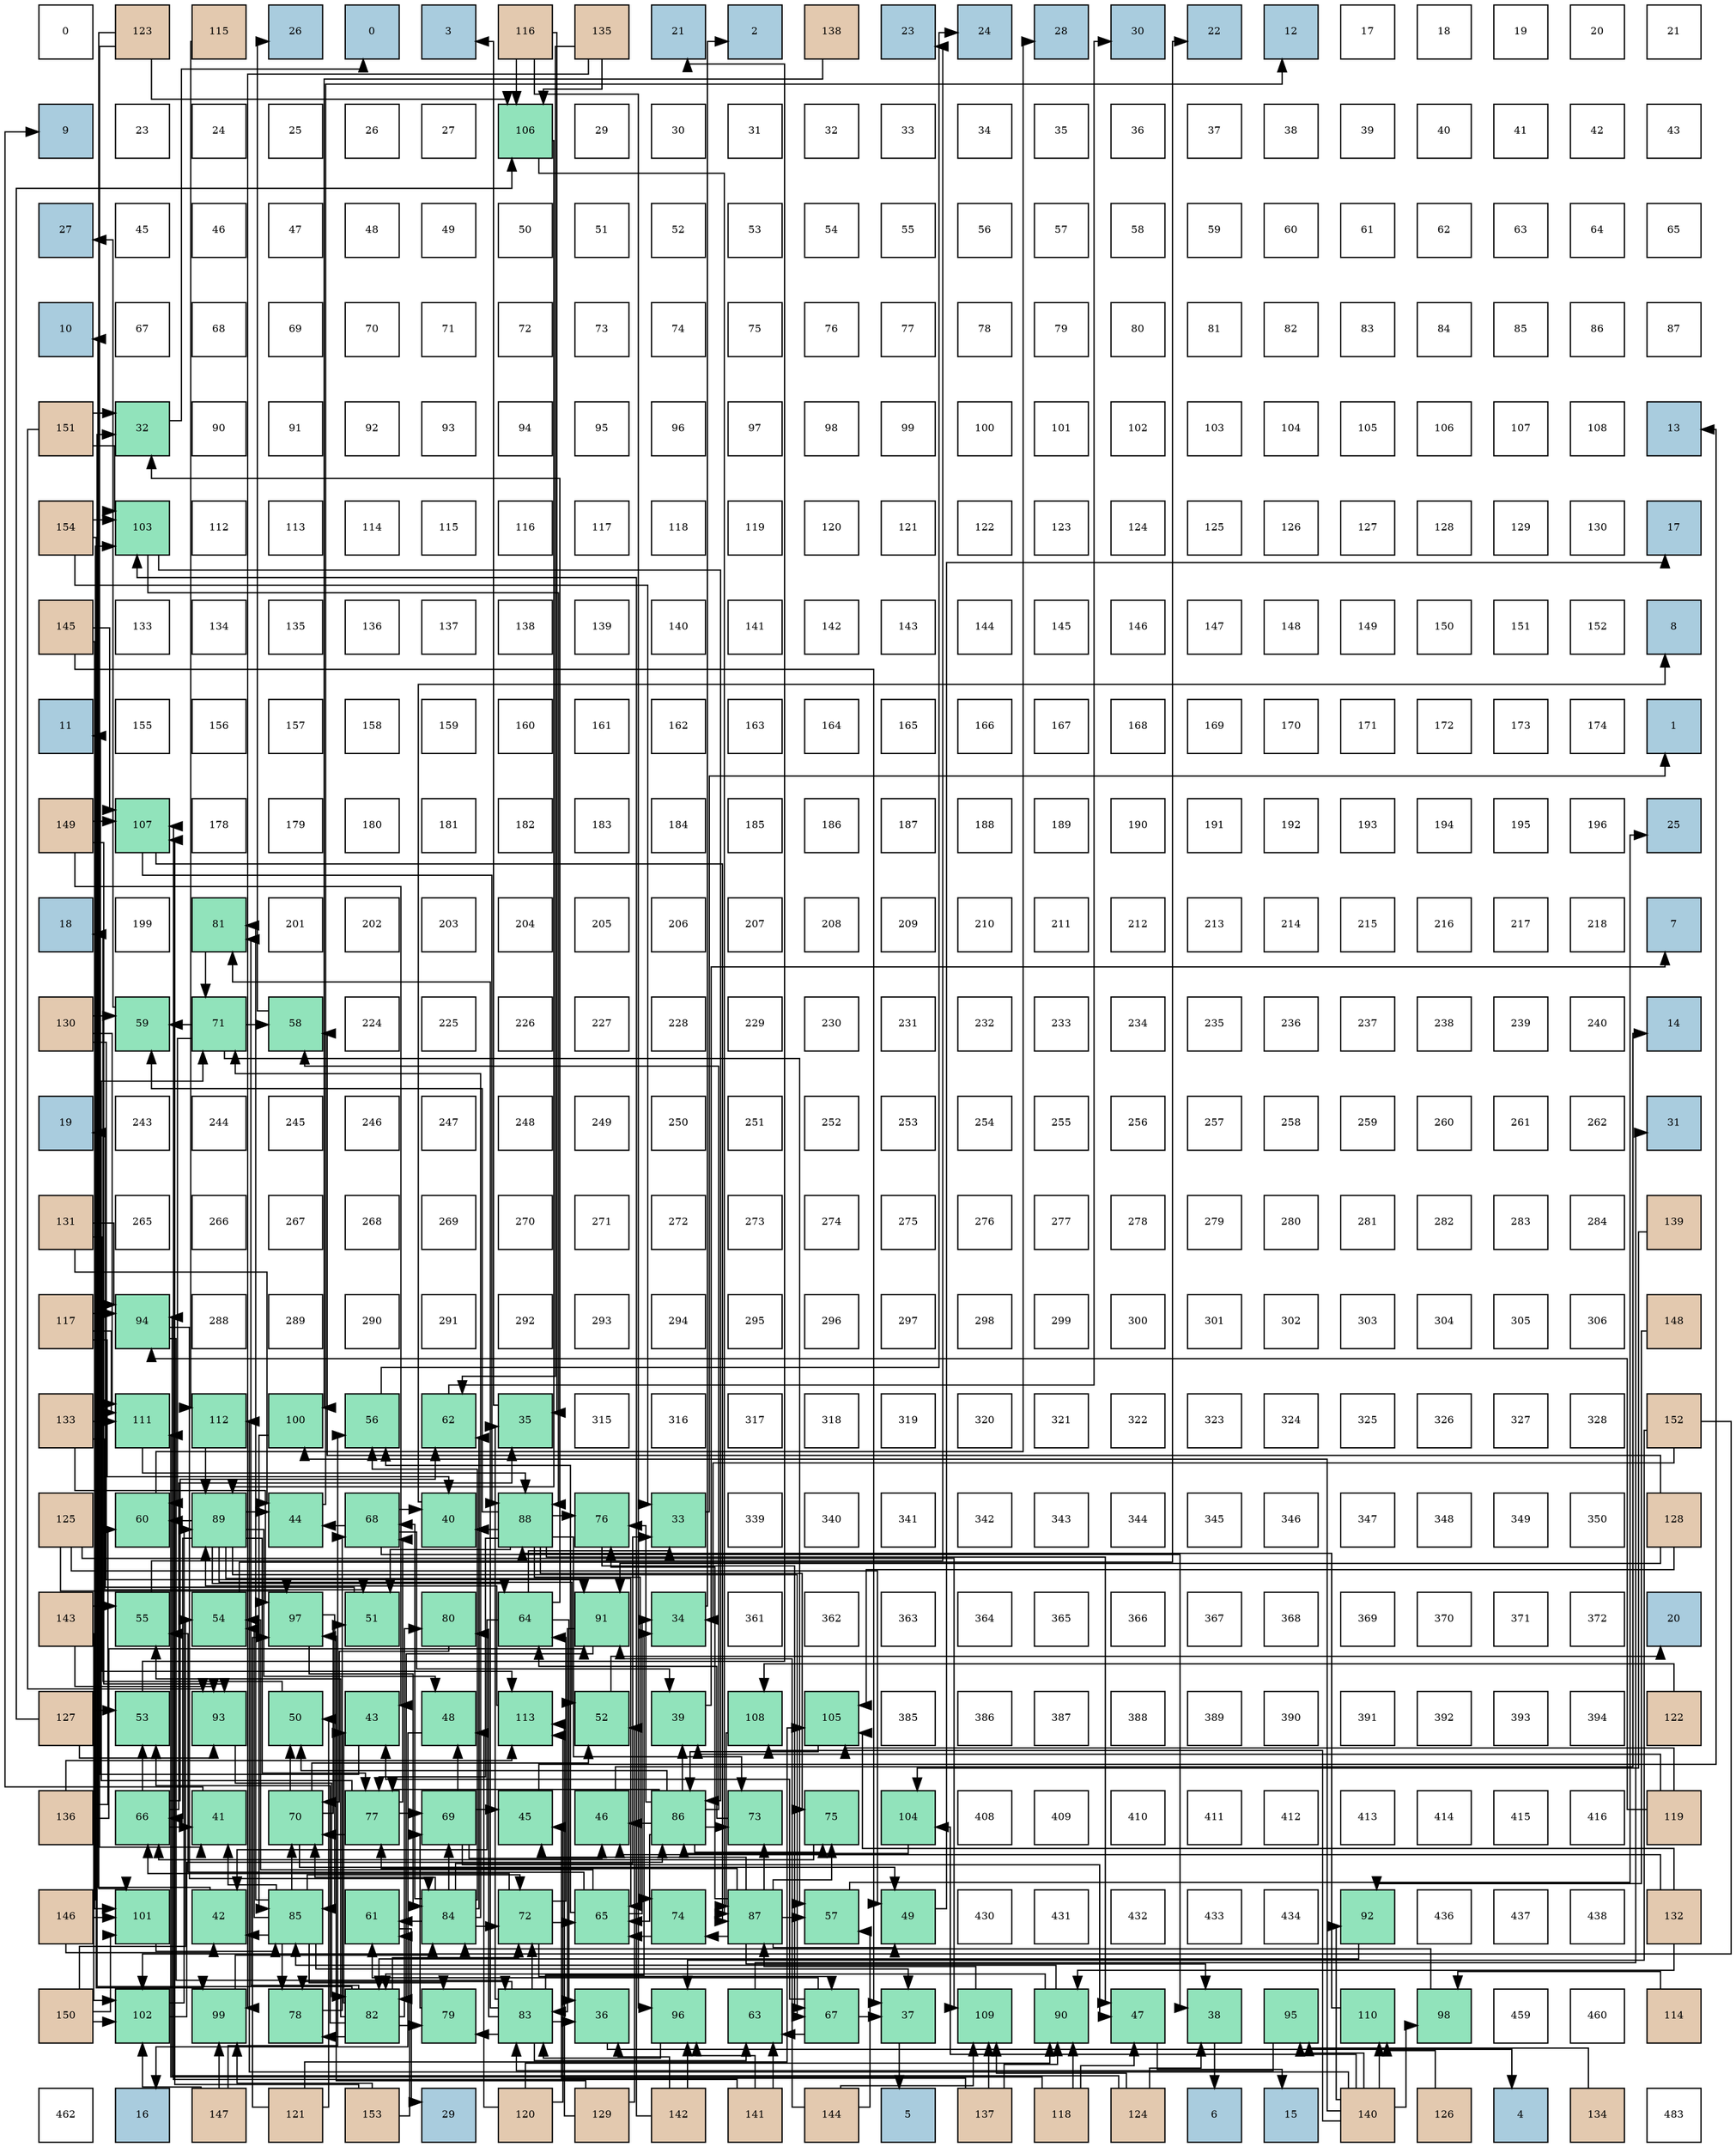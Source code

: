 digraph layout{
 rankdir=TB;
 splines=ortho;
 node [style=filled shape=square fixedsize=true width=0.6];
0[label="0", fontsize=8, fillcolor="#ffffff"];
1[label="123", fontsize=8, fillcolor="#e3c9af"];
2[label="115", fontsize=8, fillcolor="#e3c9af"];
3[label="26", fontsize=8, fillcolor="#a9ccde"];
4[label="0", fontsize=8, fillcolor="#a9ccde"];
5[label="3", fontsize=8, fillcolor="#a9ccde"];
6[label="116", fontsize=8, fillcolor="#e3c9af"];
7[label="135", fontsize=8, fillcolor="#e3c9af"];
8[label="21", fontsize=8, fillcolor="#a9ccde"];
9[label="2", fontsize=8, fillcolor="#a9ccde"];
10[label="138", fontsize=8, fillcolor="#e3c9af"];
11[label="23", fontsize=8, fillcolor="#a9ccde"];
12[label="24", fontsize=8, fillcolor="#a9ccde"];
13[label="28", fontsize=8, fillcolor="#a9ccde"];
14[label="30", fontsize=8, fillcolor="#a9ccde"];
15[label="22", fontsize=8, fillcolor="#a9ccde"];
16[label="12", fontsize=8, fillcolor="#a9ccde"];
17[label="17", fontsize=8, fillcolor="#ffffff"];
18[label="18", fontsize=8, fillcolor="#ffffff"];
19[label="19", fontsize=8, fillcolor="#ffffff"];
20[label="20", fontsize=8, fillcolor="#ffffff"];
21[label="21", fontsize=8, fillcolor="#ffffff"];
22[label="9", fontsize=8, fillcolor="#a9ccde"];
23[label="23", fontsize=8, fillcolor="#ffffff"];
24[label="24", fontsize=8, fillcolor="#ffffff"];
25[label="25", fontsize=8, fillcolor="#ffffff"];
26[label="26", fontsize=8, fillcolor="#ffffff"];
27[label="27", fontsize=8, fillcolor="#ffffff"];
28[label="106", fontsize=8, fillcolor="#91e3bb"];
29[label="29", fontsize=8, fillcolor="#ffffff"];
30[label="30", fontsize=8, fillcolor="#ffffff"];
31[label="31", fontsize=8, fillcolor="#ffffff"];
32[label="32", fontsize=8, fillcolor="#ffffff"];
33[label="33", fontsize=8, fillcolor="#ffffff"];
34[label="34", fontsize=8, fillcolor="#ffffff"];
35[label="35", fontsize=8, fillcolor="#ffffff"];
36[label="36", fontsize=8, fillcolor="#ffffff"];
37[label="37", fontsize=8, fillcolor="#ffffff"];
38[label="38", fontsize=8, fillcolor="#ffffff"];
39[label="39", fontsize=8, fillcolor="#ffffff"];
40[label="40", fontsize=8, fillcolor="#ffffff"];
41[label="41", fontsize=8, fillcolor="#ffffff"];
42[label="42", fontsize=8, fillcolor="#ffffff"];
43[label="43", fontsize=8, fillcolor="#ffffff"];
44[label="27", fontsize=8, fillcolor="#a9ccde"];
45[label="45", fontsize=8, fillcolor="#ffffff"];
46[label="46", fontsize=8, fillcolor="#ffffff"];
47[label="47", fontsize=8, fillcolor="#ffffff"];
48[label="48", fontsize=8, fillcolor="#ffffff"];
49[label="49", fontsize=8, fillcolor="#ffffff"];
50[label="50", fontsize=8, fillcolor="#ffffff"];
51[label="51", fontsize=8, fillcolor="#ffffff"];
52[label="52", fontsize=8, fillcolor="#ffffff"];
53[label="53", fontsize=8, fillcolor="#ffffff"];
54[label="54", fontsize=8, fillcolor="#ffffff"];
55[label="55", fontsize=8, fillcolor="#ffffff"];
56[label="56", fontsize=8, fillcolor="#ffffff"];
57[label="57", fontsize=8, fillcolor="#ffffff"];
58[label="58", fontsize=8, fillcolor="#ffffff"];
59[label="59", fontsize=8, fillcolor="#ffffff"];
60[label="60", fontsize=8, fillcolor="#ffffff"];
61[label="61", fontsize=8, fillcolor="#ffffff"];
62[label="62", fontsize=8, fillcolor="#ffffff"];
63[label="63", fontsize=8, fillcolor="#ffffff"];
64[label="64", fontsize=8, fillcolor="#ffffff"];
65[label="65", fontsize=8, fillcolor="#ffffff"];
66[label="10", fontsize=8, fillcolor="#a9ccde"];
67[label="67", fontsize=8, fillcolor="#ffffff"];
68[label="68", fontsize=8, fillcolor="#ffffff"];
69[label="69", fontsize=8, fillcolor="#ffffff"];
70[label="70", fontsize=8, fillcolor="#ffffff"];
71[label="71", fontsize=8, fillcolor="#ffffff"];
72[label="72", fontsize=8, fillcolor="#ffffff"];
73[label="73", fontsize=8, fillcolor="#ffffff"];
74[label="74", fontsize=8, fillcolor="#ffffff"];
75[label="75", fontsize=8, fillcolor="#ffffff"];
76[label="76", fontsize=8, fillcolor="#ffffff"];
77[label="77", fontsize=8, fillcolor="#ffffff"];
78[label="78", fontsize=8, fillcolor="#ffffff"];
79[label="79", fontsize=8, fillcolor="#ffffff"];
80[label="80", fontsize=8, fillcolor="#ffffff"];
81[label="81", fontsize=8, fillcolor="#ffffff"];
82[label="82", fontsize=8, fillcolor="#ffffff"];
83[label="83", fontsize=8, fillcolor="#ffffff"];
84[label="84", fontsize=8, fillcolor="#ffffff"];
85[label="85", fontsize=8, fillcolor="#ffffff"];
86[label="86", fontsize=8, fillcolor="#ffffff"];
87[label="87", fontsize=8, fillcolor="#ffffff"];
88[label="151", fontsize=8, fillcolor="#e3c9af"];
89[label="32", fontsize=8, fillcolor="#91e3bb"];
90[label="90", fontsize=8, fillcolor="#ffffff"];
91[label="91", fontsize=8, fillcolor="#ffffff"];
92[label="92", fontsize=8, fillcolor="#ffffff"];
93[label="93", fontsize=8, fillcolor="#ffffff"];
94[label="94", fontsize=8, fillcolor="#ffffff"];
95[label="95", fontsize=8, fillcolor="#ffffff"];
96[label="96", fontsize=8, fillcolor="#ffffff"];
97[label="97", fontsize=8, fillcolor="#ffffff"];
98[label="98", fontsize=8, fillcolor="#ffffff"];
99[label="99", fontsize=8, fillcolor="#ffffff"];
100[label="100", fontsize=8, fillcolor="#ffffff"];
101[label="101", fontsize=8, fillcolor="#ffffff"];
102[label="102", fontsize=8, fillcolor="#ffffff"];
103[label="103", fontsize=8, fillcolor="#ffffff"];
104[label="104", fontsize=8, fillcolor="#ffffff"];
105[label="105", fontsize=8, fillcolor="#ffffff"];
106[label="106", fontsize=8, fillcolor="#ffffff"];
107[label="107", fontsize=8, fillcolor="#ffffff"];
108[label="108", fontsize=8, fillcolor="#ffffff"];
109[label="13", fontsize=8, fillcolor="#a9ccde"];
110[label="154", fontsize=8, fillcolor="#e3c9af"];
111[label="103", fontsize=8, fillcolor="#91e3bb"];
112[label="112", fontsize=8, fillcolor="#ffffff"];
113[label="113", fontsize=8, fillcolor="#ffffff"];
114[label="114", fontsize=8, fillcolor="#ffffff"];
115[label="115", fontsize=8, fillcolor="#ffffff"];
116[label="116", fontsize=8, fillcolor="#ffffff"];
117[label="117", fontsize=8, fillcolor="#ffffff"];
118[label="118", fontsize=8, fillcolor="#ffffff"];
119[label="119", fontsize=8, fillcolor="#ffffff"];
120[label="120", fontsize=8, fillcolor="#ffffff"];
121[label="121", fontsize=8, fillcolor="#ffffff"];
122[label="122", fontsize=8, fillcolor="#ffffff"];
123[label="123", fontsize=8, fillcolor="#ffffff"];
124[label="124", fontsize=8, fillcolor="#ffffff"];
125[label="125", fontsize=8, fillcolor="#ffffff"];
126[label="126", fontsize=8, fillcolor="#ffffff"];
127[label="127", fontsize=8, fillcolor="#ffffff"];
128[label="128", fontsize=8, fillcolor="#ffffff"];
129[label="129", fontsize=8, fillcolor="#ffffff"];
130[label="130", fontsize=8, fillcolor="#ffffff"];
131[label="17", fontsize=8, fillcolor="#a9ccde"];
132[label="145", fontsize=8, fillcolor="#e3c9af"];
133[label="133", fontsize=8, fillcolor="#ffffff"];
134[label="134", fontsize=8, fillcolor="#ffffff"];
135[label="135", fontsize=8, fillcolor="#ffffff"];
136[label="136", fontsize=8, fillcolor="#ffffff"];
137[label="137", fontsize=8, fillcolor="#ffffff"];
138[label="138", fontsize=8, fillcolor="#ffffff"];
139[label="139", fontsize=8, fillcolor="#ffffff"];
140[label="140", fontsize=8, fillcolor="#ffffff"];
141[label="141", fontsize=8, fillcolor="#ffffff"];
142[label="142", fontsize=8, fillcolor="#ffffff"];
143[label="143", fontsize=8, fillcolor="#ffffff"];
144[label="144", fontsize=8, fillcolor="#ffffff"];
145[label="145", fontsize=8, fillcolor="#ffffff"];
146[label="146", fontsize=8, fillcolor="#ffffff"];
147[label="147", fontsize=8, fillcolor="#ffffff"];
148[label="148", fontsize=8, fillcolor="#ffffff"];
149[label="149", fontsize=8, fillcolor="#ffffff"];
150[label="150", fontsize=8, fillcolor="#ffffff"];
151[label="151", fontsize=8, fillcolor="#ffffff"];
152[label="152", fontsize=8, fillcolor="#ffffff"];
153[label="8", fontsize=8, fillcolor="#a9ccde"];
154[label="11", fontsize=8, fillcolor="#a9ccde"];
155[label="155", fontsize=8, fillcolor="#ffffff"];
156[label="156", fontsize=8, fillcolor="#ffffff"];
157[label="157", fontsize=8, fillcolor="#ffffff"];
158[label="158", fontsize=8, fillcolor="#ffffff"];
159[label="159", fontsize=8, fillcolor="#ffffff"];
160[label="160", fontsize=8, fillcolor="#ffffff"];
161[label="161", fontsize=8, fillcolor="#ffffff"];
162[label="162", fontsize=8, fillcolor="#ffffff"];
163[label="163", fontsize=8, fillcolor="#ffffff"];
164[label="164", fontsize=8, fillcolor="#ffffff"];
165[label="165", fontsize=8, fillcolor="#ffffff"];
166[label="166", fontsize=8, fillcolor="#ffffff"];
167[label="167", fontsize=8, fillcolor="#ffffff"];
168[label="168", fontsize=8, fillcolor="#ffffff"];
169[label="169", fontsize=8, fillcolor="#ffffff"];
170[label="170", fontsize=8, fillcolor="#ffffff"];
171[label="171", fontsize=8, fillcolor="#ffffff"];
172[label="172", fontsize=8, fillcolor="#ffffff"];
173[label="173", fontsize=8, fillcolor="#ffffff"];
174[label="174", fontsize=8, fillcolor="#ffffff"];
175[label="1", fontsize=8, fillcolor="#a9ccde"];
176[label="149", fontsize=8, fillcolor="#e3c9af"];
177[label="107", fontsize=8, fillcolor="#91e3bb"];
178[label="178", fontsize=8, fillcolor="#ffffff"];
179[label="179", fontsize=8, fillcolor="#ffffff"];
180[label="180", fontsize=8, fillcolor="#ffffff"];
181[label="181", fontsize=8, fillcolor="#ffffff"];
182[label="182", fontsize=8, fillcolor="#ffffff"];
183[label="183", fontsize=8, fillcolor="#ffffff"];
184[label="184", fontsize=8, fillcolor="#ffffff"];
185[label="185", fontsize=8, fillcolor="#ffffff"];
186[label="186", fontsize=8, fillcolor="#ffffff"];
187[label="187", fontsize=8, fillcolor="#ffffff"];
188[label="188", fontsize=8, fillcolor="#ffffff"];
189[label="189", fontsize=8, fillcolor="#ffffff"];
190[label="190", fontsize=8, fillcolor="#ffffff"];
191[label="191", fontsize=8, fillcolor="#ffffff"];
192[label="192", fontsize=8, fillcolor="#ffffff"];
193[label="193", fontsize=8, fillcolor="#ffffff"];
194[label="194", fontsize=8, fillcolor="#ffffff"];
195[label="195", fontsize=8, fillcolor="#ffffff"];
196[label="196", fontsize=8, fillcolor="#ffffff"];
197[label="25", fontsize=8, fillcolor="#a9ccde"];
198[label="18", fontsize=8, fillcolor="#a9ccde"];
199[label="199", fontsize=8, fillcolor="#ffffff"];
200[label="81", fontsize=8, fillcolor="#91e3bb"];
201[label="201", fontsize=8, fillcolor="#ffffff"];
202[label="202", fontsize=8, fillcolor="#ffffff"];
203[label="203", fontsize=8, fillcolor="#ffffff"];
204[label="204", fontsize=8, fillcolor="#ffffff"];
205[label="205", fontsize=8, fillcolor="#ffffff"];
206[label="206", fontsize=8, fillcolor="#ffffff"];
207[label="207", fontsize=8, fillcolor="#ffffff"];
208[label="208", fontsize=8, fillcolor="#ffffff"];
209[label="209", fontsize=8, fillcolor="#ffffff"];
210[label="210", fontsize=8, fillcolor="#ffffff"];
211[label="211", fontsize=8, fillcolor="#ffffff"];
212[label="212", fontsize=8, fillcolor="#ffffff"];
213[label="213", fontsize=8, fillcolor="#ffffff"];
214[label="214", fontsize=8, fillcolor="#ffffff"];
215[label="215", fontsize=8, fillcolor="#ffffff"];
216[label="216", fontsize=8, fillcolor="#ffffff"];
217[label="217", fontsize=8, fillcolor="#ffffff"];
218[label="218", fontsize=8, fillcolor="#ffffff"];
219[label="7", fontsize=8, fillcolor="#a9ccde"];
220[label="130", fontsize=8, fillcolor="#e3c9af"];
221[label="59", fontsize=8, fillcolor="#91e3bb"];
222[label="71", fontsize=8, fillcolor="#91e3bb"];
223[label="58", fontsize=8, fillcolor="#91e3bb"];
224[label="224", fontsize=8, fillcolor="#ffffff"];
225[label="225", fontsize=8, fillcolor="#ffffff"];
226[label="226", fontsize=8, fillcolor="#ffffff"];
227[label="227", fontsize=8, fillcolor="#ffffff"];
228[label="228", fontsize=8, fillcolor="#ffffff"];
229[label="229", fontsize=8, fillcolor="#ffffff"];
230[label="230", fontsize=8, fillcolor="#ffffff"];
231[label="231", fontsize=8, fillcolor="#ffffff"];
232[label="232", fontsize=8, fillcolor="#ffffff"];
233[label="233", fontsize=8, fillcolor="#ffffff"];
234[label="234", fontsize=8, fillcolor="#ffffff"];
235[label="235", fontsize=8, fillcolor="#ffffff"];
236[label="236", fontsize=8, fillcolor="#ffffff"];
237[label="237", fontsize=8, fillcolor="#ffffff"];
238[label="238", fontsize=8, fillcolor="#ffffff"];
239[label="239", fontsize=8, fillcolor="#ffffff"];
240[label="240", fontsize=8, fillcolor="#ffffff"];
241[label="14", fontsize=8, fillcolor="#a9ccde"];
242[label="19", fontsize=8, fillcolor="#a9ccde"];
243[label="243", fontsize=8, fillcolor="#ffffff"];
244[label="244", fontsize=8, fillcolor="#ffffff"];
245[label="245", fontsize=8, fillcolor="#ffffff"];
246[label="246", fontsize=8, fillcolor="#ffffff"];
247[label="247", fontsize=8, fillcolor="#ffffff"];
248[label="248", fontsize=8, fillcolor="#ffffff"];
249[label="249", fontsize=8, fillcolor="#ffffff"];
250[label="250", fontsize=8, fillcolor="#ffffff"];
251[label="251", fontsize=8, fillcolor="#ffffff"];
252[label="252", fontsize=8, fillcolor="#ffffff"];
253[label="253", fontsize=8, fillcolor="#ffffff"];
254[label="254", fontsize=8, fillcolor="#ffffff"];
255[label="255", fontsize=8, fillcolor="#ffffff"];
256[label="256", fontsize=8, fillcolor="#ffffff"];
257[label="257", fontsize=8, fillcolor="#ffffff"];
258[label="258", fontsize=8, fillcolor="#ffffff"];
259[label="259", fontsize=8, fillcolor="#ffffff"];
260[label="260", fontsize=8, fillcolor="#ffffff"];
261[label="261", fontsize=8, fillcolor="#ffffff"];
262[label="262", fontsize=8, fillcolor="#ffffff"];
263[label="31", fontsize=8, fillcolor="#a9ccde"];
264[label="131", fontsize=8, fillcolor="#e3c9af"];
265[label="265", fontsize=8, fillcolor="#ffffff"];
266[label="266", fontsize=8, fillcolor="#ffffff"];
267[label="267", fontsize=8, fillcolor="#ffffff"];
268[label="268", fontsize=8, fillcolor="#ffffff"];
269[label="269", fontsize=8, fillcolor="#ffffff"];
270[label="270", fontsize=8, fillcolor="#ffffff"];
271[label="271", fontsize=8, fillcolor="#ffffff"];
272[label="272", fontsize=8, fillcolor="#ffffff"];
273[label="273", fontsize=8, fillcolor="#ffffff"];
274[label="274", fontsize=8, fillcolor="#ffffff"];
275[label="275", fontsize=8, fillcolor="#ffffff"];
276[label="276", fontsize=8, fillcolor="#ffffff"];
277[label="277", fontsize=8, fillcolor="#ffffff"];
278[label="278", fontsize=8, fillcolor="#ffffff"];
279[label="279", fontsize=8, fillcolor="#ffffff"];
280[label="280", fontsize=8, fillcolor="#ffffff"];
281[label="281", fontsize=8, fillcolor="#ffffff"];
282[label="282", fontsize=8, fillcolor="#ffffff"];
283[label="283", fontsize=8, fillcolor="#ffffff"];
284[label="284", fontsize=8, fillcolor="#ffffff"];
285[label="139", fontsize=8, fillcolor="#e3c9af"];
286[label="117", fontsize=8, fillcolor="#e3c9af"];
287[label="94", fontsize=8, fillcolor="#91e3bb"];
288[label="288", fontsize=8, fillcolor="#ffffff"];
289[label="289", fontsize=8, fillcolor="#ffffff"];
290[label="290", fontsize=8, fillcolor="#ffffff"];
291[label="291", fontsize=8, fillcolor="#ffffff"];
292[label="292", fontsize=8, fillcolor="#ffffff"];
293[label="293", fontsize=8, fillcolor="#ffffff"];
294[label="294", fontsize=8, fillcolor="#ffffff"];
295[label="295", fontsize=8, fillcolor="#ffffff"];
296[label="296", fontsize=8, fillcolor="#ffffff"];
297[label="297", fontsize=8, fillcolor="#ffffff"];
298[label="298", fontsize=8, fillcolor="#ffffff"];
299[label="299", fontsize=8, fillcolor="#ffffff"];
300[label="300", fontsize=8, fillcolor="#ffffff"];
301[label="301", fontsize=8, fillcolor="#ffffff"];
302[label="302", fontsize=8, fillcolor="#ffffff"];
303[label="303", fontsize=8, fillcolor="#ffffff"];
304[label="304", fontsize=8, fillcolor="#ffffff"];
305[label="305", fontsize=8, fillcolor="#ffffff"];
306[label="306", fontsize=8, fillcolor="#ffffff"];
307[label="148", fontsize=8, fillcolor="#e3c9af"];
308[label="133", fontsize=8, fillcolor="#e3c9af"];
309[label="111", fontsize=8, fillcolor="#91e3bb"];
310[label="112", fontsize=8, fillcolor="#91e3bb"];
311[label="100", fontsize=8, fillcolor="#91e3bb"];
312[label="56", fontsize=8, fillcolor="#91e3bb"];
313[label="62", fontsize=8, fillcolor="#91e3bb"];
314[label="35", fontsize=8, fillcolor="#91e3bb"];
315[label="315", fontsize=8, fillcolor="#ffffff"];
316[label="316", fontsize=8, fillcolor="#ffffff"];
317[label="317", fontsize=8, fillcolor="#ffffff"];
318[label="318", fontsize=8, fillcolor="#ffffff"];
319[label="319", fontsize=8, fillcolor="#ffffff"];
320[label="320", fontsize=8, fillcolor="#ffffff"];
321[label="321", fontsize=8, fillcolor="#ffffff"];
322[label="322", fontsize=8, fillcolor="#ffffff"];
323[label="323", fontsize=8, fillcolor="#ffffff"];
324[label="324", fontsize=8, fillcolor="#ffffff"];
325[label="325", fontsize=8, fillcolor="#ffffff"];
326[label="326", fontsize=8, fillcolor="#ffffff"];
327[label="327", fontsize=8, fillcolor="#ffffff"];
328[label="328", fontsize=8, fillcolor="#ffffff"];
329[label="152", fontsize=8, fillcolor="#e3c9af"];
330[label="125", fontsize=8, fillcolor="#e3c9af"];
331[label="60", fontsize=8, fillcolor="#91e3bb"];
332[label="89", fontsize=8, fillcolor="#91e3bb"];
333[label="44", fontsize=8, fillcolor="#91e3bb"];
334[label="68", fontsize=8, fillcolor="#91e3bb"];
335[label="40", fontsize=8, fillcolor="#91e3bb"];
336[label="88", fontsize=8, fillcolor="#91e3bb"];
337[label="76", fontsize=8, fillcolor="#91e3bb"];
338[label="33", fontsize=8, fillcolor="#91e3bb"];
339[label="339", fontsize=8, fillcolor="#ffffff"];
340[label="340", fontsize=8, fillcolor="#ffffff"];
341[label="341", fontsize=8, fillcolor="#ffffff"];
342[label="342", fontsize=8, fillcolor="#ffffff"];
343[label="343", fontsize=8, fillcolor="#ffffff"];
344[label="344", fontsize=8, fillcolor="#ffffff"];
345[label="345", fontsize=8, fillcolor="#ffffff"];
346[label="346", fontsize=8, fillcolor="#ffffff"];
347[label="347", fontsize=8, fillcolor="#ffffff"];
348[label="348", fontsize=8, fillcolor="#ffffff"];
349[label="349", fontsize=8, fillcolor="#ffffff"];
350[label="350", fontsize=8, fillcolor="#ffffff"];
351[label="128", fontsize=8, fillcolor="#e3c9af"];
352[label="143", fontsize=8, fillcolor="#e3c9af"];
353[label="55", fontsize=8, fillcolor="#91e3bb"];
354[label="54", fontsize=8, fillcolor="#91e3bb"];
355[label="97", fontsize=8, fillcolor="#91e3bb"];
356[label="51", fontsize=8, fillcolor="#91e3bb"];
357[label="80", fontsize=8, fillcolor="#91e3bb"];
358[label="64", fontsize=8, fillcolor="#91e3bb"];
359[label="91", fontsize=8, fillcolor="#91e3bb"];
360[label="34", fontsize=8, fillcolor="#91e3bb"];
361[label="361", fontsize=8, fillcolor="#ffffff"];
362[label="362", fontsize=8, fillcolor="#ffffff"];
363[label="363", fontsize=8, fillcolor="#ffffff"];
364[label="364", fontsize=8, fillcolor="#ffffff"];
365[label="365", fontsize=8, fillcolor="#ffffff"];
366[label="366", fontsize=8, fillcolor="#ffffff"];
367[label="367", fontsize=8, fillcolor="#ffffff"];
368[label="368", fontsize=8, fillcolor="#ffffff"];
369[label="369", fontsize=8, fillcolor="#ffffff"];
370[label="370", fontsize=8, fillcolor="#ffffff"];
371[label="371", fontsize=8, fillcolor="#ffffff"];
372[label="372", fontsize=8, fillcolor="#ffffff"];
373[label="20", fontsize=8, fillcolor="#a9ccde"];
374[label="127", fontsize=8, fillcolor="#e3c9af"];
375[label="53", fontsize=8, fillcolor="#91e3bb"];
376[label="93", fontsize=8, fillcolor="#91e3bb"];
377[label="50", fontsize=8, fillcolor="#91e3bb"];
378[label="43", fontsize=8, fillcolor="#91e3bb"];
379[label="48", fontsize=8, fillcolor="#91e3bb"];
380[label="113", fontsize=8, fillcolor="#91e3bb"];
381[label="52", fontsize=8, fillcolor="#91e3bb"];
382[label="39", fontsize=8, fillcolor="#91e3bb"];
383[label="108", fontsize=8, fillcolor="#91e3bb"];
384[label="105", fontsize=8, fillcolor="#91e3bb"];
385[label="385", fontsize=8, fillcolor="#ffffff"];
386[label="386", fontsize=8, fillcolor="#ffffff"];
387[label="387", fontsize=8, fillcolor="#ffffff"];
388[label="388", fontsize=8, fillcolor="#ffffff"];
389[label="389", fontsize=8, fillcolor="#ffffff"];
390[label="390", fontsize=8, fillcolor="#ffffff"];
391[label="391", fontsize=8, fillcolor="#ffffff"];
392[label="392", fontsize=8, fillcolor="#ffffff"];
393[label="393", fontsize=8, fillcolor="#ffffff"];
394[label="394", fontsize=8, fillcolor="#ffffff"];
395[label="122", fontsize=8, fillcolor="#e3c9af"];
396[label="136", fontsize=8, fillcolor="#e3c9af"];
397[label="66", fontsize=8, fillcolor="#91e3bb"];
398[label="41", fontsize=8, fillcolor="#91e3bb"];
399[label="70", fontsize=8, fillcolor="#91e3bb"];
400[label="77", fontsize=8, fillcolor="#91e3bb"];
401[label="69", fontsize=8, fillcolor="#91e3bb"];
402[label="45", fontsize=8, fillcolor="#91e3bb"];
403[label="46", fontsize=8, fillcolor="#91e3bb"];
404[label="86", fontsize=8, fillcolor="#91e3bb"];
405[label="73", fontsize=8, fillcolor="#91e3bb"];
406[label="75", fontsize=8, fillcolor="#91e3bb"];
407[label="104", fontsize=8, fillcolor="#91e3bb"];
408[label="408", fontsize=8, fillcolor="#ffffff"];
409[label="409", fontsize=8, fillcolor="#ffffff"];
410[label="410", fontsize=8, fillcolor="#ffffff"];
411[label="411", fontsize=8, fillcolor="#ffffff"];
412[label="412", fontsize=8, fillcolor="#ffffff"];
413[label="413", fontsize=8, fillcolor="#ffffff"];
414[label="414", fontsize=8, fillcolor="#ffffff"];
415[label="415", fontsize=8, fillcolor="#ffffff"];
416[label="416", fontsize=8, fillcolor="#ffffff"];
417[label="119", fontsize=8, fillcolor="#e3c9af"];
418[label="146", fontsize=8, fillcolor="#e3c9af"];
419[label="101", fontsize=8, fillcolor="#91e3bb"];
420[label="42", fontsize=8, fillcolor="#91e3bb"];
421[label="85", fontsize=8, fillcolor="#91e3bb"];
422[label="61", fontsize=8, fillcolor="#91e3bb"];
423[label="84", fontsize=8, fillcolor="#91e3bb"];
424[label="72", fontsize=8, fillcolor="#91e3bb"];
425[label="65", fontsize=8, fillcolor="#91e3bb"];
426[label="74", fontsize=8, fillcolor="#91e3bb"];
427[label="87", fontsize=8, fillcolor="#91e3bb"];
428[label="57", fontsize=8, fillcolor="#91e3bb"];
429[label="49", fontsize=8, fillcolor="#91e3bb"];
430[label="430", fontsize=8, fillcolor="#ffffff"];
431[label="431", fontsize=8, fillcolor="#ffffff"];
432[label="432", fontsize=8, fillcolor="#ffffff"];
433[label="433", fontsize=8, fillcolor="#ffffff"];
434[label="434", fontsize=8, fillcolor="#ffffff"];
435[label="92", fontsize=8, fillcolor="#91e3bb"];
436[label="436", fontsize=8, fillcolor="#ffffff"];
437[label="437", fontsize=8, fillcolor="#ffffff"];
438[label="438", fontsize=8, fillcolor="#ffffff"];
439[label="132", fontsize=8, fillcolor="#e3c9af"];
440[label="150", fontsize=8, fillcolor="#e3c9af"];
441[label="102", fontsize=8, fillcolor="#91e3bb"];
442[label="99", fontsize=8, fillcolor="#91e3bb"];
443[label="78", fontsize=8, fillcolor="#91e3bb"];
444[label="82", fontsize=8, fillcolor="#91e3bb"];
445[label="79", fontsize=8, fillcolor="#91e3bb"];
446[label="83", fontsize=8, fillcolor="#91e3bb"];
447[label="36", fontsize=8, fillcolor="#91e3bb"];
448[label="96", fontsize=8, fillcolor="#91e3bb"];
449[label="63", fontsize=8, fillcolor="#91e3bb"];
450[label="67", fontsize=8, fillcolor="#91e3bb"];
451[label="37", fontsize=8, fillcolor="#91e3bb"];
452[label="109", fontsize=8, fillcolor="#91e3bb"];
453[label="90", fontsize=8, fillcolor="#91e3bb"];
454[label="47", fontsize=8, fillcolor="#91e3bb"];
455[label="38", fontsize=8, fillcolor="#91e3bb"];
456[label="95", fontsize=8, fillcolor="#91e3bb"];
457[label="110", fontsize=8, fillcolor="#91e3bb"];
458[label="98", fontsize=8, fillcolor="#91e3bb"];
459[label="459", fontsize=8, fillcolor="#ffffff"];
460[label="460", fontsize=8, fillcolor="#ffffff"];
461[label="114", fontsize=8, fillcolor="#e3c9af"];
462[label="462", fontsize=8, fillcolor="#ffffff"];
463[label="16", fontsize=8, fillcolor="#a9ccde"];
464[label="147", fontsize=8, fillcolor="#e3c9af"];
465[label="121", fontsize=8, fillcolor="#e3c9af"];
466[label="153", fontsize=8, fillcolor="#e3c9af"];
467[label="29", fontsize=8, fillcolor="#a9ccde"];
468[label="120", fontsize=8, fillcolor="#e3c9af"];
469[label="129", fontsize=8, fillcolor="#e3c9af"];
470[label="142", fontsize=8, fillcolor="#e3c9af"];
471[label="141", fontsize=8, fillcolor="#e3c9af"];
472[label="144", fontsize=8, fillcolor="#e3c9af"];
473[label="5", fontsize=8, fillcolor="#a9ccde"];
474[label="137", fontsize=8, fillcolor="#e3c9af"];
475[label="118", fontsize=8, fillcolor="#e3c9af"];
476[label="124", fontsize=8, fillcolor="#e3c9af"];
477[label="6", fontsize=8, fillcolor="#a9ccde"];
478[label="15", fontsize=8, fillcolor="#a9ccde"];
479[label="140", fontsize=8, fillcolor="#e3c9af"];
480[label="126", fontsize=8, fillcolor="#e3c9af"];
481[label="4", fontsize=8, fillcolor="#a9ccde"];
482[label="134", fontsize=8, fillcolor="#e3c9af"];
483[label="483", fontsize=8, fillcolor="#ffffff"];
edge [constraint=false, style=vis];89 -> 4;
338 -> 175;
360 -> 9;
314 -> 5;
447 -> 481;
451 -> 473;
455 -> 477;
382 -> 219;
335 -> 153;
398 -> 22;
420 -> 66;
378 -> 154;
333 -> 16;
402 -> 109;
403 -> 241;
454 -> 478;
379 -> 463;
429 -> 131;
377 -> 198;
356 -> 242;
381 -> 373;
375 -> 8;
354 -> 15;
353 -> 11;
312 -> 12;
428 -> 197;
223 -> 3;
221 -> 44;
331 -> 13;
422 -> 467;
313 -> 14;
449 -> 263;
358 -> 89;
358 -> 338;
358 -> 447;
358 -> 420;
425 -> 360;
425 -> 354;
425 -> 353;
425 -> 312;
397 -> 314;
397 -> 398;
397 -> 375;
397 -> 313;
450 -> 451;
450 -> 378;
450 -> 422;
450 -> 449;
334 -> 455;
334 -> 382;
334 -> 335;
334 -> 333;
401 -> 402;
401 -> 403;
401 -> 454;
401 -> 379;
399 -> 429;
399 -> 377;
399 -> 356;
399 -> 381;
222 -> 428;
222 -> 223;
222 -> 221;
222 -> 331;
424 -> 358;
424 -> 425;
424 -> 397;
424 -> 450;
405 -> 358;
426 -> 425;
406 -> 397;
337 -> 450;
400 -> 334;
400 -> 401;
400 -> 399;
400 -> 222;
443 -> 334;
445 -> 401;
357 -> 399;
200 -> 222;
444 -> 89;
444 -> 378;
444 -> 375;
444 -> 353;
444 -> 424;
444 -> 443;
444 -> 445;
444 -> 357;
444 -> 200;
446 -> 360;
446 -> 314;
446 -> 447;
446 -> 449;
446 -> 424;
446 -> 443;
446 -> 445;
446 -> 357;
446 -> 200;
423 -> 338;
423 -> 312;
423 -> 422;
423 -> 313;
423 -> 334;
423 -> 401;
423 -> 399;
423 -> 222;
423 -> 424;
421 -> 451;
421 -> 398;
421 -> 420;
421 -> 354;
421 -> 399;
421 -> 424;
421 -> 443;
421 -> 445;
421 -> 200;
404 -> 382;
404 -> 403;
404 -> 377;
404 -> 223;
404 -> 425;
404 -> 405;
404 -> 406;
404 -> 337;
404 -> 400;
427 -> 455;
427 -> 402;
427 -> 429;
427 -> 428;
427 -> 405;
427 -> 426;
427 -> 406;
427 -> 337;
427 -> 400;
336 -> 335;
336 -> 454;
336 -> 356;
336 -> 221;
336 -> 405;
336 -> 426;
336 -> 406;
336 -> 337;
336 -> 400;
332 -> 333;
332 -> 379;
332 -> 381;
332 -> 331;
332 -> 358;
332 -> 425;
332 -> 397;
332 -> 450;
332 -> 400;
453 -> 444;
453 -> 421;
359 -> 444;
359 -> 446;
435 -> 444;
376 -> 444;
287 -> 446;
287 -> 423;
456 -> 446;
448 -> 446;
355 -> 423;
355 -> 421;
458 -> 423;
442 -> 423;
311 -> 421;
419 -> 421;
441 -> 404;
441 -> 332;
111 -> 404;
111 -> 336;
407 -> 404;
384 -> 404;
28 -> 427;
28 -> 332;
177 -> 427;
177 -> 336;
383 -> 427;
452 -> 427;
457 -> 336;
309 -> 336;
310 -> 332;
380 -> 332;
461 -> 458;
2 -> 310;
6 -> 314;
6 -> 448;
6 -> 28;
286 -> 335;
286 -> 287;
286 -> 309;
475 -> 454;
475 -> 453;
475 -> 309;
417 -> 382;
417 -> 287;
417 -> 384;
468 -> 379;
468 -> 453;
468 -> 380;
465 -> 377;
465 -> 355;
465 -> 384;
395 -> 383;
1 -> 398;
1 -> 419;
1 -> 28;
476 -> 455;
476 -> 287;
476 -> 452;
330 -> 429;
330 -> 355;
330 -> 452;
480 -> 457;
374 -> 375;
374 -> 376;
374 -> 28;
351 -> 223;
351 -> 359;
351 -> 384;
469 -> 381;
469 -> 355;
469 -> 380;
220 -> 221;
220 -> 359;
220 -> 309;
264 -> 333;
264 -> 287;
264 -> 380;
439 -> 403;
439 -> 453;
439 -> 384;
308 -> 356;
308 -> 355;
308 -> 309;
482 -> 456;
7 -> 313;
7 -> 442;
7 -> 28;
396 -> 331;
396 -> 359;
396 -> 380;
474 -> 402;
474 -> 453;
474 -> 452;
10 -> 311;
285 -> 407;
479 -> 435;
479 -> 456;
479 -> 458;
479 -> 311;
479 -> 407;
479 -> 383;
479 -> 457;
479 -> 310;
471 -> 449;
471 -> 448;
471 -> 177;
470 -> 447;
470 -> 448;
470 -> 111;
352 -> 353;
352 -> 376;
352 -> 441;
472 -> 428;
472 -> 359;
472 -> 452;
132 -> 451;
132 -> 419;
132 -> 177;
418 -> 420;
418 -> 419;
418 -> 111;
464 -> 312;
464 -> 442;
464 -> 441;
307 -> 435;
176 -> 378;
176 -> 376;
176 -> 177;
440 -> 354;
440 -> 419;
440 -> 441;
88 -> 89;
88 -> 376;
88 -> 111;
329 -> 360;
329 -> 448;
329 -> 441;
466 -> 422;
466 -> 442;
466 -> 177;
110 -> 338;
110 -> 442;
110 -> 111;
edge [constraint=true, style=invis];
0 -> 22 -> 44 -> 66 -> 88 -> 110 -> 132 -> 154 -> 176 -> 198 -> 220 -> 242 -> 264 -> 286 -> 308 -> 330 -> 352 -> 374 -> 396 -> 418 -> 440 -> 462;
1 -> 23 -> 45 -> 67 -> 89 -> 111 -> 133 -> 155 -> 177 -> 199 -> 221 -> 243 -> 265 -> 287 -> 309 -> 331 -> 353 -> 375 -> 397 -> 419 -> 441 -> 463;
2 -> 24 -> 46 -> 68 -> 90 -> 112 -> 134 -> 156 -> 178 -> 200 -> 222 -> 244 -> 266 -> 288 -> 310 -> 332 -> 354 -> 376 -> 398 -> 420 -> 442 -> 464;
3 -> 25 -> 47 -> 69 -> 91 -> 113 -> 135 -> 157 -> 179 -> 201 -> 223 -> 245 -> 267 -> 289 -> 311 -> 333 -> 355 -> 377 -> 399 -> 421 -> 443 -> 465;
4 -> 26 -> 48 -> 70 -> 92 -> 114 -> 136 -> 158 -> 180 -> 202 -> 224 -> 246 -> 268 -> 290 -> 312 -> 334 -> 356 -> 378 -> 400 -> 422 -> 444 -> 466;
5 -> 27 -> 49 -> 71 -> 93 -> 115 -> 137 -> 159 -> 181 -> 203 -> 225 -> 247 -> 269 -> 291 -> 313 -> 335 -> 357 -> 379 -> 401 -> 423 -> 445 -> 467;
6 -> 28 -> 50 -> 72 -> 94 -> 116 -> 138 -> 160 -> 182 -> 204 -> 226 -> 248 -> 270 -> 292 -> 314 -> 336 -> 358 -> 380 -> 402 -> 424 -> 446 -> 468;
7 -> 29 -> 51 -> 73 -> 95 -> 117 -> 139 -> 161 -> 183 -> 205 -> 227 -> 249 -> 271 -> 293 -> 315 -> 337 -> 359 -> 381 -> 403 -> 425 -> 447 -> 469;
8 -> 30 -> 52 -> 74 -> 96 -> 118 -> 140 -> 162 -> 184 -> 206 -> 228 -> 250 -> 272 -> 294 -> 316 -> 338 -> 360 -> 382 -> 404 -> 426 -> 448 -> 470;
9 -> 31 -> 53 -> 75 -> 97 -> 119 -> 141 -> 163 -> 185 -> 207 -> 229 -> 251 -> 273 -> 295 -> 317 -> 339 -> 361 -> 383 -> 405 -> 427 -> 449 -> 471;
10 -> 32 -> 54 -> 76 -> 98 -> 120 -> 142 -> 164 -> 186 -> 208 -> 230 -> 252 -> 274 -> 296 -> 318 -> 340 -> 362 -> 384 -> 406 -> 428 -> 450 -> 472;
11 -> 33 -> 55 -> 77 -> 99 -> 121 -> 143 -> 165 -> 187 -> 209 -> 231 -> 253 -> 275 -> 297 -> 319 -> 341 -> 363 -> 385 -> 407 -> 429 -> 451 -> 473;
12 -> 34 -> 56 -> 78 -> 100 -> 122 -> 144 -> 166 -> 188 -> 210 -> 232 -> 254 -> 276 -> 298 -> 320 -> 342 -> 364 -> 386 -> 408 -> 430 -> 452 -> 474;
13 -> 35 -> 57 -> 79 -> 101 -> 123 -> 145 -> 167 -> 189 -> 211 -> 233 -> 255 -> 277 -> 299 -> 321 -> 343 -> 365 -> 387 -> 409 -> 431 -> 453 -> 475;
14 -> 36 -> 58 -> 80 -> 102 -> 124 -> 146 -> 168 -> 190 -> 212 -> 234 -> 256 -> 278 -> 300 -> 322 -> 344 -> 366 -> 388 -> 410 -> 432 -> 454 -> 476;
15 -> 37 -> 59 -> 81 -> 103 -> 125 -> 147 -> 169 -> 191 -> 213 -> 235 -> 257 -> 279 -> 301 -> 323 -> 345 -> 367 -> 389 -> 411 -> 433 -> 455 -> 477;
16 -> 38 -> 60 -> 82 -> 104 -> 126 -> 148 -> 170 -> 192 -> 214 -> 236 -> 258 -> 280 -> 302 -> 324 -> 346 -> 368 -> 390 -> 412 -> 434 -> 456 -> 478;
17 -> 39 -> 61 -> 83 -> 105 -> 127 -> 149 -> 171 -> 193 -> 215 -> 237 -> 259 -> 281 -> 303 -> 325 -> 347 -> 369 -> 391 -> 413 -> 435 -> 457 -> 479;
18 -> 40 -> 62 -> 84 -> 106 -> 128 -> 150 -> 172 -> 194 -> 216 -> 238 -> 260 -> 282 -> 304 -> 326 -> 348 -> 370 -> 392 -> 414 -> 436 -> 458 -> 480;
19 -> 41 -> 63 -> 85 -> 107 -> 129 -> 151 -> 173 -> 195 -> 217 -> 239 -> 261 -> 283 -> 305 -> 327 -> 349 -> 371 -> 393 -> 415 -> 437 -> 459 -> 481;
20 -> 42 -> 64 -> 86 -> 108 -> 130 -> 152 -> 174 -> 196 -> 218 -> 240 -> 262 -> 284 -> 306 -> 328 -> 350 -> 372 -> 394 -> 416 -> 438 -> 460 -> 482;
21 -> 43 -> 65 -> 87 -> 109 -> 131 -> 153 -> 175 -> 197 -> 219 -> 241 -> 263 -> 285 -> 307 -> 329 -> 351 -> 373 -> 395 -> 417 -> 439 -> 461 -> 483;
rank = same {0 -> 1 -> 2 -> 3 -> 4 -> 5 -> 6 -> 7 -> 8 -> 9 -> 10 -> 11 -> 12 -> 13 -> 14 -> 15 -> 16 -> 17 -> 18 -> 19 -> 20 -> 21};
rank = same {22 -> 23 -> 24 -> 25 -> 26 -> 27 -> 28 -> 29 -> 30 -> 31 -> 32 -> 33 -> 34 -> 35 -> 36 -> 37 -> 38 -> 39 -> 40 -> 41 -> 42 -> 43};
rank = same {44 -> 45 -> 46 -> 47 -> 48 -> 49 -> 50 -> 51 -> 52 -> 53 -> 54 -> 55 -> 56 -> 57 -> 58 -> 59 -> 60 -> 61 -> 62 -> 63 -> 64 -> 65};
rank = same {66 -> 67 -> 68 -> 69 -> 70 -> 71 -> 72 -> 73 -> 74 -> 75 -> 76 -> 77 -> 78 -> 79 -> 80 -> 81 -> 82 -> 83 -> 84 -> 85 -> 86 -> 87};
rank = same {88 -> 89 -> 90 -> 91 -> 92 -> 93 -> 94 -> 95 -> 96 -> 97 -> 98 -> 99 -> 100 -> 101 -> 102 -> 103 -> 104 -> 105 -> 106 -> 107 -> 108 -> 109};
rank = same {110 -> 111 -> 112 -> 113 -> 114 -> 115 -> 116 -> 117 -> 118 -> 119 -> 120 -> 121 -> 122 -> 123 -> 124 -> 125 -> 126 -> 127 -> 128 -> 129 -> 130 -> 131};
rank = same {132 -> 133 -> 134 -> 135 -> 136 -> 137 -> 138 -> 139 -> 140 -> 141 -> 142 -> 143 -> 144 -> 145 -> 146 -> 147 -> 148 -> 149 -> 150 -> 151 -> 152 -> 153};
rank = same {154 -> 155 -> 156 -> 157 -> 158 -> 159 -> 160 -> 161 -> 162 -> 163 -> 164 -> 165 -> 166 -> 167 -> 168 -> 169 -> 170 -> 171 -> 172 -> 173 -> 174 -> 175};
rank = same {176 -> 177 -> 178 -> 179 -> 180 -> 181 -> 182 -> 183 -> 184 -> 185 -> 186 -> 187 -> 188 -> 189 -> 190 -> 191 -> 192 -> 193 -> 194 -> 195 -> 196 -> 197};
rank = same {198 -> 199 -> 200 -> 201 -> 202 -> 203 -> 204 -> 205 -> 206 -> 207 -> 208 -> 209 -> 210 -> 211 -> 212 -> 213 -> 214 -> 215 -> 216 -> 217 -> 218 -> 219};
rank = same {220 -> 221 -> 222 -> 223 -> 224 -> 225 -> 226 -> 227 -> 228 -> 229 -> 230 -> 231 -> 232 -> 233 -> 234 -> 235 -> 236 -> 237 -> 238 -> 239 -> 240 -> 241};
rank = same {242 -> 243 -> 244 -> 245 -> 246 -> 247 -> 248 -> 249 -> 250 -> 251 -> 252 -> 253 -> 254 -> 255 -> 256 -> 257 -> 258 -> 259 -> 260 -> 261 -> 262 -> 263};
rank = same {264 -> 265 -> 266 -> 267 -> 268 -> 269 -> 270 -> 271 -> 272 -> 273 -> 274 -> 275 -> 276 -> 277 -> 278 -> 279 -> 280 -> 281 -> 282 -> 283 -> 284 -> 285};
rank = same {286 -> 287 -> 288 -> 289 -> 290 -> 291 -> 292 -> 293 -> 294 -> 295 -> 296 -> 297 -> 298 -> 299 -> 300 -> 301 -> 302 -> 303 -> 304 -> 305 -> 306 -> 307};
rank = same {308 -> 309 -> 310 -> 311 -> 312 -> 313 -> 314 -> 315 -> 316 -> 317 -> 318 -> 319 -> 320 -> 321 -> 322 -> 323 -> 324 -> 325 -> 326 -> 327 -> 328 -> 329};
rank = same {330 -> 331 -> 332 -> 333 -> 334 -> 335 -> 336 -> 337 -> 338 -> 339 -> 340 -> 341 -> 342 -> 343 -> 344 -> 345 -> 346 -> 347 -> 348 -> 349 -> 350 -> 351};
rank = same {352 -> 353 -> 354 -> 355 -> 356 -> 357 -> 358 -> 359 -> 360 -> 361 -> 362 -> 363 -> 364 -> 365 -> 366 -> 367 -> 368 -> 369 -> 370 -> 371 -> 372 -> 373};
rank = same {374 -> 375 -> 376 -> 377 -> 378 -> 379 -> 380 -> 381 -> 382 -> 383 -> 384 -> 385 -> 386 -> 387 -> 388 -> 389 -> 390 -> 391 -> 392 -> 393 -> 394 -> 395};
rank = same {396 -> 397 -> 398 -> 399 -> 400 -> 401 -> 402 -> 403 -> 404 -> 405 -> 406 -> 407 -> 408 -> 409 -> 410 -> 411 -> 412 -> 413 -> 414 -> 415 -> 416 -> 417};
rank = same {418 -> 419 -> 420 -> 421 -> 422 -> 423 -> 424 -> 425 -> 426 -> 427 -> 428 -> 429 -> 430 -> 431 -> 432 -> 433 -> 434 -> 435 -> 436 -> 437 -> 438 -> 439};
rank = same {440 -> 441 -> 442 -> 443 -> 444 -> 445 -> 446 -> 447 -> 448 -> 449 -> 450 -> 451 -> 452 -> 453 -> 454 -> 455 -> 456 -> 457 -> 458 -> 459 -> 460 -> 461};
rank = same {462 -> 463 -> 464 -> 465 -> 466 -> 467 -> 468 -> 469 -> 470 -> 471 -> 472 -> 473 -> 474 -> 475 -> 476 -> 477 -> 478 -> 479 -> 480 -> 481 -> 482 -> 483};
}